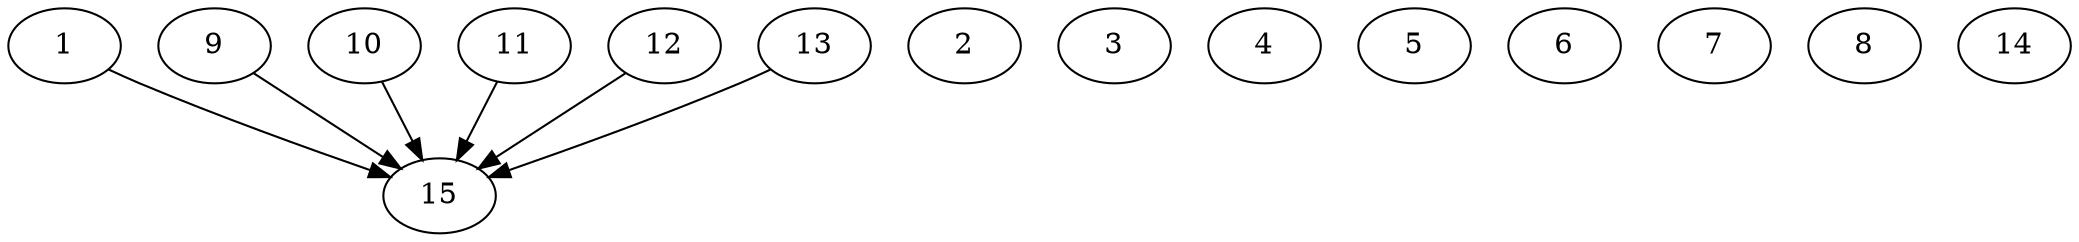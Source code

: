 // DAG automatically generated by daggen at Thu Oct  3 13:59:26 2019
// ./daggen --dot -n 15 --ccr 0.4 --fat 0.9 --regular 0.5 --density 0.7 --mindata 5242880 --maxdata 52428800 
digraph G {
  1 [size="79992320", alpha="0.09", expect_size="31996928"] 
  1 -> 15 [size ="31996928"]
  2 [size="99778560", alpha="0.16", expect_size="39911424"] 
  3 [size="89349120", alpha="0.15", expect_size="35739648"] 
  4 [size="125946880", alpha="0.06", expect_size="50378752"] 
  5 [size="100782080", alpha="0.08", expect_size="40312832"] 
  6 [size="90959360", alpha="0.06", expect_size="36383744"] 
  7 [size="51809280", alpha="0.13", expect_size="20723712"] 
  8 [size="123299840", alpha="0.05", expect_size="49319936"] 
  9 [size="19973120", alpha="0.14", expect_size="7989248"] 
  9 -> 15 [size ="7989248"]
  10 [size="95736320", alpha="0.10", expect_size="38294528"] 
  10 -> 15 [size ="38294528"]
  11 [size="108631040", alpha="0.02", expect_size="43452416"] 
  11 -> 15 [size ="43452416"]
  12 [size="45032960", alpha="0.12", expect_size="18013184"] 
  12 -> 15 [size ="18013184"]
  13 [size="18782720", alpha="0.01", expect_size="7513088"] 
  13 -> 15 [size ="7513088"]
  14 [size="109665280", alpha="0.19", expect_size="43866112"] 
  15 [size="25200640", alpha="0.10", expect_size="10080256"] 
}
